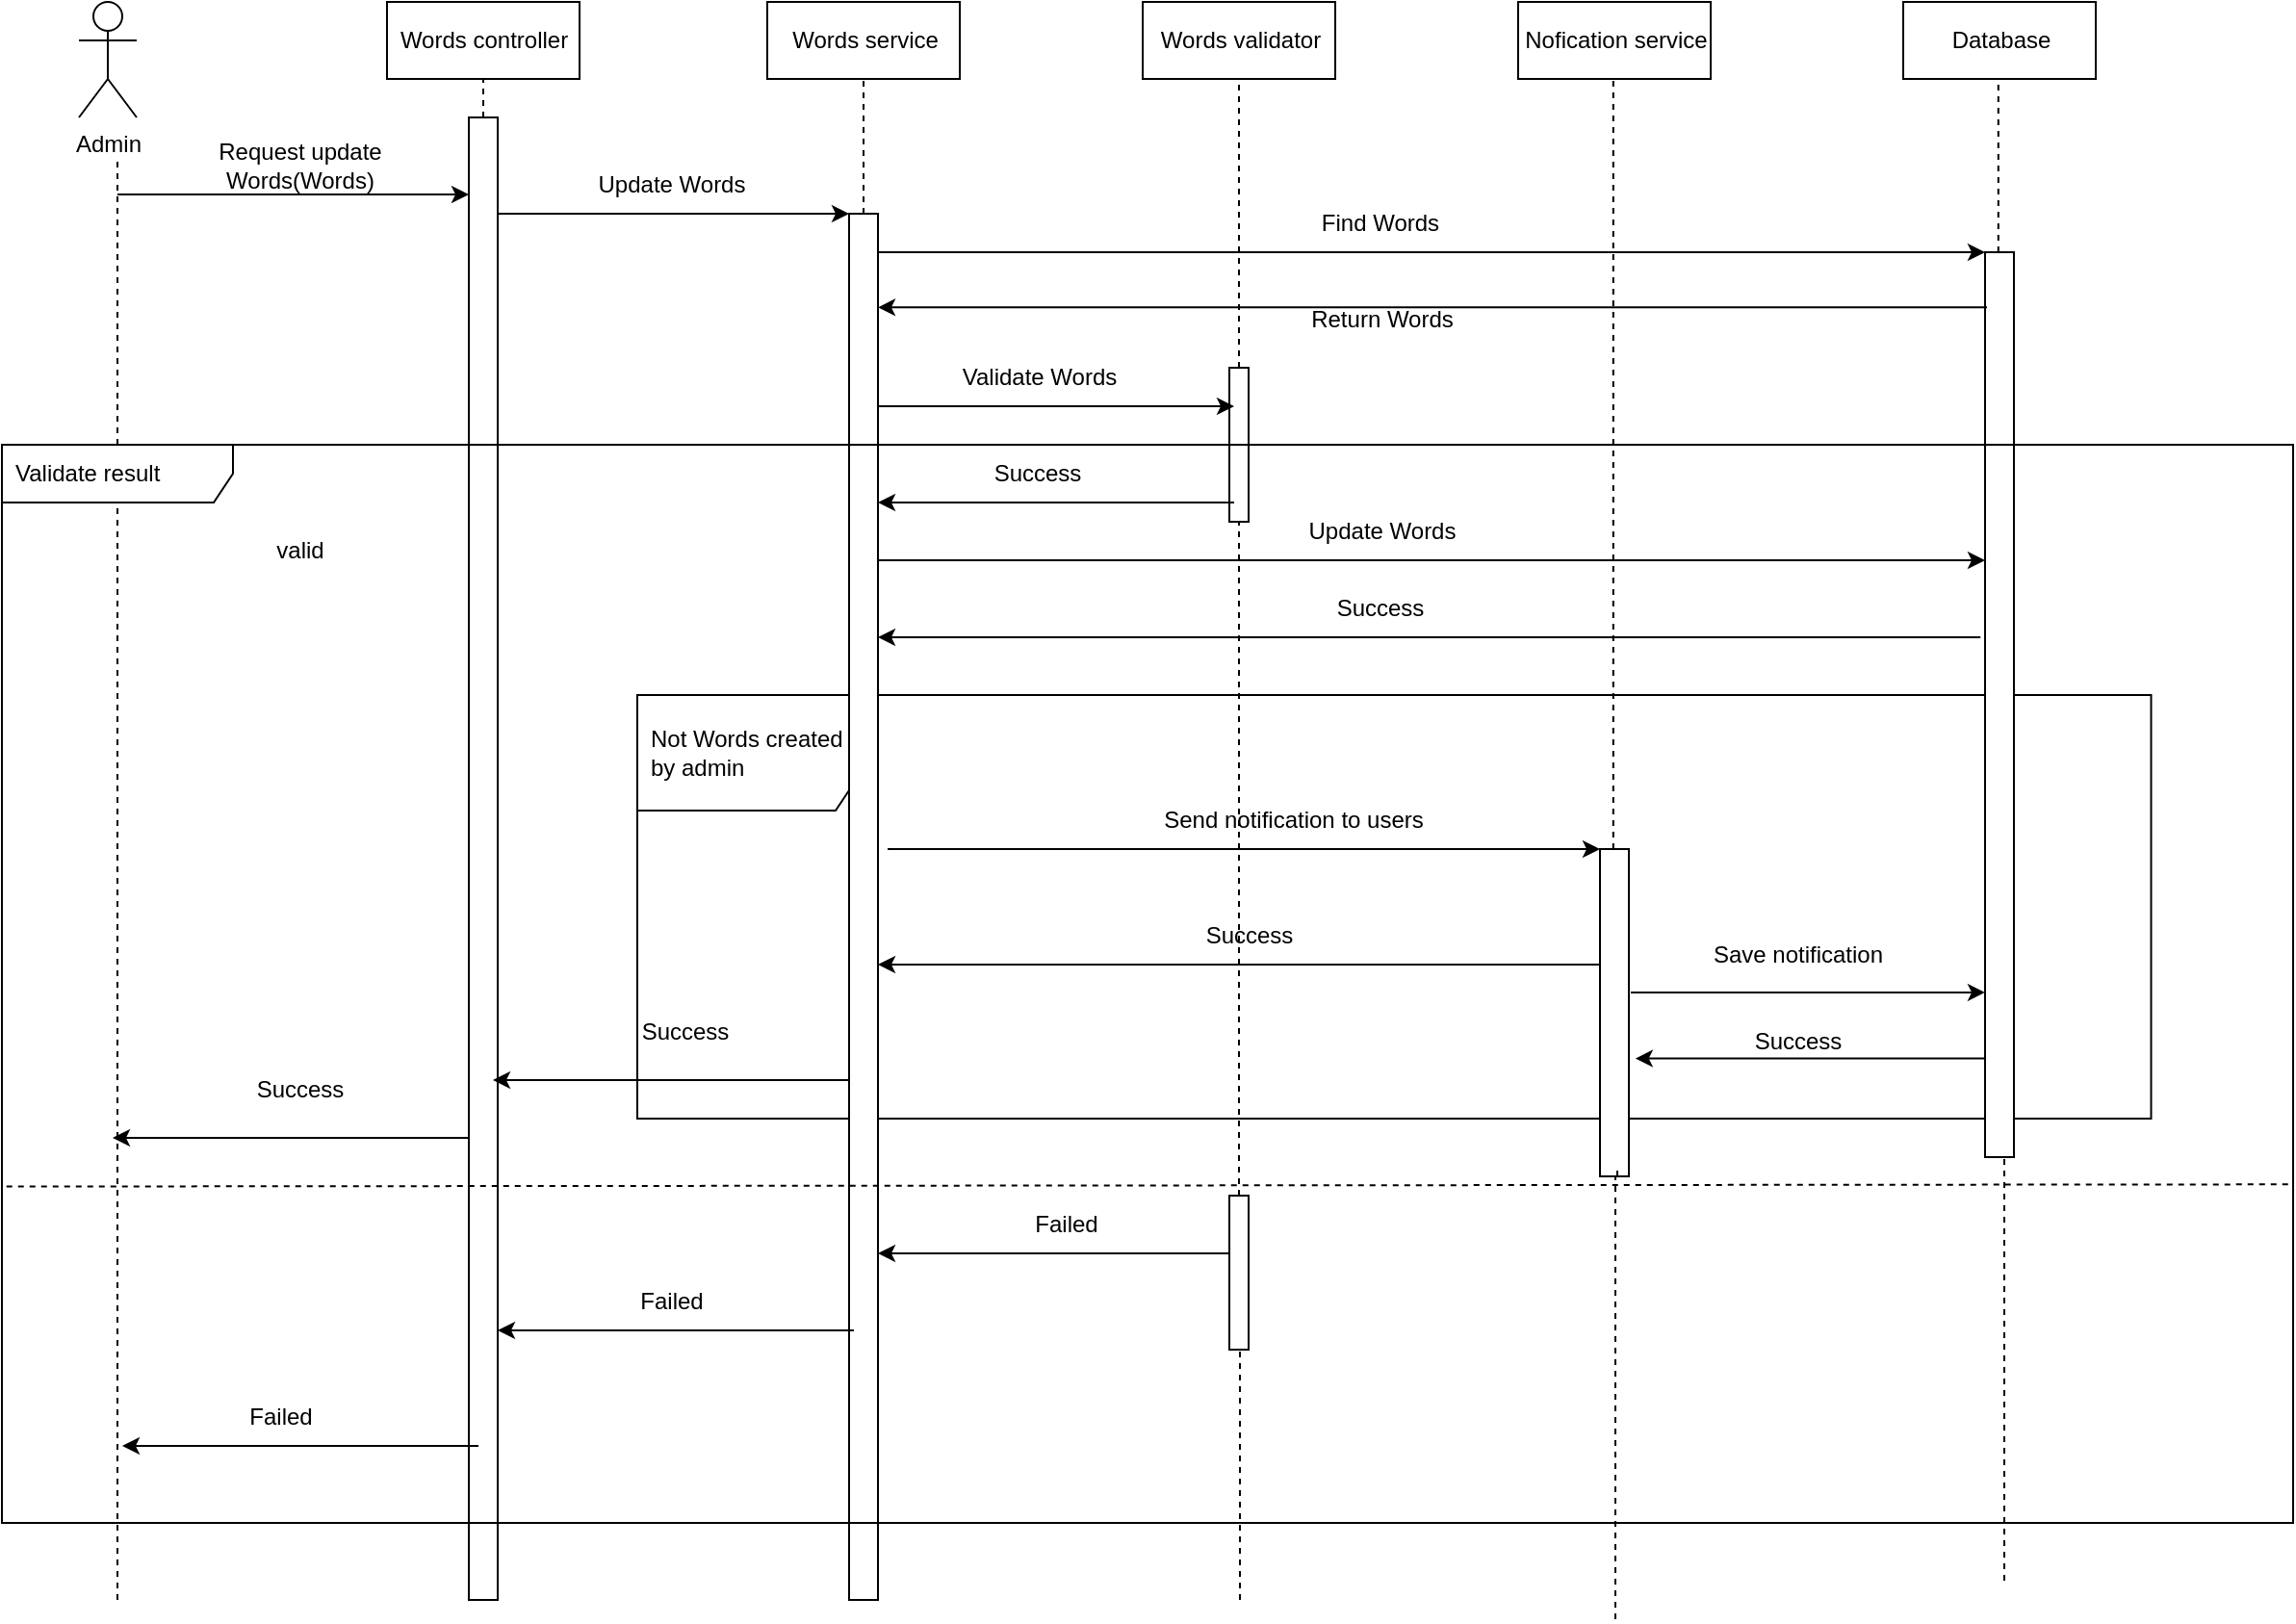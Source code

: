 <mxfile version="19.0.3" type="device"><diagram id="QZsSxLE6gTs0-gQy606H" name="Page-1"><mxGraphModel dx="981" dy="623" grid="1" gridSize="10" guides="1" tooltips="1" connect="1" arrows="1" fold="1" page="1" pageScale="1" pageWidth="3300" pageHeight="2339" math="0" shadow="0"><root><mxCell id="0"/><mxCell id="1" parent="0"/><mxCell id="9qtz6HwUbP01v36KYIB8-41" value="Not Words created by admin" style="shape=umlFrame;whiteSpace=wrap;html=1;width=113;height=60;boundedLbl=1;verticalAlign=middle;align=left;spacingLeft=5;" vertex="1" parent="1"><mxGeometry x="380" y="410" width="786.25" height="220" as="geometry"/></mxCell><mxCell id="9qtz6HwUbP01v36KYIB8-1" value="Admin" style="shape=umlActor;verticalLabelPosition=bottom;verticalAlign=top;html=1;outlineConnect=0;" vertex="1" parent="1"><mxGeometry x="90" y="50" width="30" height="60" as="geometry"/></mxCell><mxCell id="9qtz6HwUbP01v36KYIB8-2" value="" style="html=1;points=[];perimeter=orthogonalPerimeter;" vertex="1" parent="1"><mxGeometry x="292.5" y="110" width="15" height="770" as="geometry"/></mxCell><mxCell id="9qtz6HwUbP01v36KYIB8-3" value="" style="html=1;points=[];perimeter=orthogonalPerimeter;" vertex="1" parent="1"><mxGeometry x="490" y="160" width="15" height="720" as="geometry"/></mxCell><mxCell id="9qtz6HwUbP01v36KYIB8-4" value="" style="endArrow=classic;html=1;rounded=0;" edge="1" parent="1" target="9qtz6HwUbP01v36KYIB8-2"><mxGeometry width="50" height="50" relative="1" as="geometry"><mxPoint x="110" y="150" as="sourcePoint"/><mxPoint x="290" y="170" as="targetPoint"/></mxGeometry></mxCell><mxCell id="9qtz6HwUbP01v36KYIB8-5" value="" style="html=1;points=[];perimeter=orthogonalPerimeter;" vertex="1" parent="1"><mxGeometry x="880" y="490" width="15" height="170" as="geometry"/></mxCell><mxCell id="9qtz6HwUbP01v36KYIB8-6" value="" style="html=1;points=[];perimeter=orthogonalPerimeter;" vertex="1" parent="1"><mxGeometry x="1080" y="180" width="15" height="470" as="geometry"/></mxCell><mxCell id="9qtz6HwUbP01v36KYIB8-7" value="Request update Words(Words)" style="text;html=1;strokeColor=none;fillColor=none;align=center;verticalAlign=middle;whiteSpace=wrap;rounded=0;" vertex="1" parent="1"><mxGeometry x="140" y="120" width="130" height="30" as="geometry"/></mxCell><mxCell id="9qtz6HwUbP01v36KYIB8-8" value="&lt;span style=&quot;&quot;&gt;Words controller&lt;/span&gt;" style="html=1;" vertex="1" parent="1"><mxGeometry x="250" y="50" width="100" height="40" as="geometry"/></mxCell><mxCell id="9qtz6HwUbP01v36KYIB8-9" value="&lt;span style=&quot;&quot;&gt;Words service&lt;/span&gt;" style="html=1;" vertex="1" parent="1"><mxGeometry x="447.5" y="50" width="100" height="40" as="geometry"/></mxCell><mxCell id="9qtz6HwUbP01v36KYIB8-10" value="&lt;span style=&quot;&quot;&gt;Nofication service&lt;/span&gt;" style="html=1;" vertex="1" parent="1"><mxGeometry x="837.5" y="50" width="100" height="40" as="geometry"/></mxCell><mxCell id="9qtz6HwUbP01v36KYIB8-11" value="&lt;span style=&quot;&quot;&gt;Database&lt;/span&gt;" style="html=1;" vertex="1" parent="1"><mxGeometry x="1037.5" y="50" width="100" height="40" as="geometry"/></mxCell><mxCell id="9qtz6HwUbP01v36KYIB8-12" value="Return Words" style="text;html=1;strokeColor=none;fillColor=none;align=center;verticalAlign=middle;whiteSpace=wrap;rounded=0;" vertex="1" parent="1"><mxGeometry x="642.5" y="200" width="247.5" height="30" as="geometry"/></mxCell><mxCell id="9qtz6HwUbP01v36KYIB8-13" value="" style="endArrow=classic;html=1;rounded=0;exitX=0.067;exitY=0.061;exitDx=0;exitDy=0;exitPerimeter=0;" edge="1" parent="1" source="9qtz6HwUbP01v36KYIB8-6" target="9qtz6HwUbP01v36KYIB8-3"><mxGeometry width="50" height="50" relative="1" as="geometry"><mxPoint x="715" y="300" as="sourcePoint"/><mxPoint x="710" y="328" as="targetPoint"/></mxGeometry></mxCell><mxCell id="9qtz6HwUbP01v36KYIB8-14" value="Success" style="text;html=1;strokeColor=none;fillColor=none;align=center;verticalAlign=middle;whiteSpace=wrap;rounded=0;" vertex="1" parent="1"><mxGeometry x="532.5" y="280" width="110" height="30" as="geometry"/></mxCell><mxCell id="9qtz6HwUbP01v36KYIB8-15" value="" style="endArrow=classic;html=1;rounded=0;" edge="1" parent="1" target="9qtz6HwUbP01v36KYIB8-5"><mxGeometry width="50" height="50" relative="1" as="geometry"><mxPoint x="510" y="490" as="sourcePoint"/><mxPoint x="881.23" y="380.32" as="targetPoint"/></mxGeometry></mxCell><mxCell id="9qtz6HwUbP01v36KYIB8-16" value="Send notification to users" style="text;html=1;strokeColor=none;fillColor=none;align=center;verticalAlign=middle;whiteSpace=wrap;rounded=0;" vertex="1" parent="1"><mxGeometry x="611.25" y="460" width="220" height="30" as="geometry"/></mxCell><mxCell id="9qtz6HwUbP01v36KYIB8-17" value="" style="endArrow=classic;html=1;rounded=0;exitX=1.067;exitY=0.438;exitDx=0;exitDy=0;exitPerimeter=0;" edge="1" parent="1" source="9qtz6HwUbP01v36KYIB8-5" target="9qtz6HwUbP01v36KYIB8-6"><mxGeometry width="50" height="50" relative="1" as="geometry"><mxPoint x="895" y="400.0" as="sourcePoint"/><mxPoint x="1080" y="400" as="targetPoint"/></mxGeometry></mxCell><mxCell id="9qtz6HwUbP01v36KYIB8-18" value="Save notification" style="text;html=1;strokeColor=none;fillColor=none;align=center;verticalAlign=middle;whiteSpace=wrap;rounded=0;" vertex="1" parent="1"><mxGeometry x="927.5" y="530" width="110" height="30" as="geometry"/></mxCell><mxCell id="9qtz6HwUbP01v36KYIB8-19" value="" style="endArrow=classic;html=1;rounded=0;entryX=1.227;entryY=0.64;entryDx=0;entryDy=0;entryPerimeter=0;" edge="1" parent="1" source="9qtz6HwUbP01v36KYIB8-6" target="9qtz6HwUbP01v36KYIB8-5"><mxGeometry width="50" height="50" relative="1" as="geometry"><mxPoint x="1050.63" y="460.2" as="sourcePoint"/><mxPoint x="680" y="460" as="targetPoint"/></mxGeometry></mxCell><mxCell id="9qtz6HwUbP01v36KYIB8-20" value="Success" style="text;html=1;strokeColor=none;fillColor=none;align=center;verticalAlign=middle;whiteSpace=wrap;rounded=0;" vertex="1" parent="1"><mxGeometry x="927.5" y="575" width="110" height="30" as="geometry"/></mxCell><mxCell id="9qtz6HwUbP01v36KYIB8-21" value="Success" style="text;html=1;strokeColor=none;fillColor=none;align=center;verticalAlign=middle;whiteSpace=wrap;rounded=0;" vertex="1" parent="1"><mxGeometry x="642.5" y="520" width="110" height="30" as="geometry"/></mxCell><mxCell id="9qtz6HwUbP01v36KYIB8-22" value="" style="endArrow=classic;html=1;rounded=0;" edge="1" parent="1"><mxGeometry width="50" height="50" relative="1" as="geometry"><mxPoint x="292.5" y="640" as="sourcePoint"/><mxPoint x="107.5" y="640" as="targetPoint"/></mxGeometry></mxCell><mxCell id="9qtz6HwUbP01v36KYIB8-23" value="Success" style="text;html=1;strokeColor=none;fillColor=none;align=center;verticalAlign=middle;whiteSpace=wrap;rounded=0;" vertex="1" parent="1"><mxGeometry x="150" y="600" width="110" height="30" as="geometry"/></mxCell><mxCell id="9qtz6HwUbP01v36KYIB8-24" value="" style="endArrow=none;html=1;rounded=0;entryX=0.667;entryY=1.333;entryDx=0;entryDy=0;entryPerimeter=0;shadow=0;dashed=1" edge="1" parent="1" target="9qtz6HwUbP01v36KYIB8-1"><mxGeometry width="50" height="50" relative="1" as="geometry"><mxPoint x="110" y="880" as="sourcePoint"/><mxPoint x="100" y="190" as="targetPoint"/></mxGeometry></mxCell><mxCell id="9qtz6HwUbP01v36KYIB8-25" value="" style="endArrow=none;dashed=1;html=1;rounded=0;shadow=0;" edge="1" parent="1" source="9qtz6HwUbP01v36KYIB8-3" target="9qtz6HwUbP01v36KYIB8-9"><mxGeometry width="50" height="50" relative="1" as="geometry"><mxPoint x="696.91" y="230" as="sourcePoint"/><mxPoint x="696.91" y="90" as="targetPoint"/></mxGeometry></mxCell><mxCell id="9qtz6HwUbP01v36KYIB8-26" value="" style="endArrow=none;dashed=1;html=1;rounded=0;shadow=0;entryX=0.5;entryY=1;entryDx=0;entryDy=0;" edge="1" parent="1" source="9qtz6HwUbP01v36KYIB8-5"><mxGeometry width="50" height="50" relative="1" as="geometry"><mxPoint x="886.91" y="230" as="sourcePoint"/><mxPoint x="886.91" y="90" as="targetPoint"/></mxGeometry></mxCell><mxCell id="9qtz6HwUbP01v36KYIB8-27" value="" style="endArrow=none;dashed=1;html=1;rounded=0;shadow=0;entryX=0.5;entryY=1;entryDx=0;entryDy=0;" edge="1" parent="1" source="9qtz6HwUbP01v36KYIB8-6"><mxGeometry width="50" height="50" relative="1" as="geometry"><mxPoint x="1086.91" y="230" as="sourcePoint"/><mxPoint x="1086.91" y="90" as="targetPoint"/></mxGeometry></mxCell><mxCell id="9qtz6HwUbP01v36KYIB8-28" value="" style="endArrow=none;dashed=1;html=1;rounded=0;shadow=0;entryX=0.5;entryY=1;entryDx=0;entryDy=0;" edge="1" parent="1" source="9qtz6HwUbP01v36KYIB8-2" target="9qtz6HwUbP01v36KYIB8-8"><mxGeometry width="50" height="50" relative="1" as="geometry"><mxPoint x="350" y="250" as="sourcePoint"/><mxPoint x="350" y="110" as="targetPoint"/></mxGeometry></mxCell><mxCell id="9qtz6HwUbP01v36KYIB8-29" value="" style="endArrow=none;dashed=1;html=1;rounded=0;shadow=0;entryX=0.6;entryY=0.012;entryDx=0;entryDy=0;entryPerimeter=0;" edge="1" parent="1" source="9qtz6HwUbP01v36KYIB8-5"><mxGeometry width="50" height="50" relative="1" as="geometry"><mxPoint x="1000.0" y="405" as="sourcePoint"/><mxPoint x="889" y="656.44" as="targetPoint"/></mxGeometry></mxCell><mxCell id="9qtz6HwUbP01v36KYIB8-30" value="" style="endArrow=classic;html=1;rounded=0;" edge="1" parent="1"><mxGeometry width="50" height="50" relative="1" as="geometry"><mxPoint x="490" y="610" as="sourcePoint"/><mxPoint x="305" y="610" as="targetPoint"/></mxGeometry></mxCell><mxCell id="9qtz6HwUbP01v36KYIB8-31" value="Success" style="text;html=1;strokeColor=none;fillColor=none;align=center;verticalAlign=middle;whiteSpace=wrap;rounded=0;" vertex="1" parent="1"><mxGeometry x="350" y="570" width="110" height="30" as="geometry"/></mxCell><mxCell id="9qtz6HwUbP01v36KYIB8-32" value="" style="endArrow=classic;html=1;rounded=0;" edge="1" parent="1"><mxGeometry width="50" height="50" relative="1" as="geometry"><mxPoint x="307.5" y="160" as="sourcePoint"/><mxPoint x="490" y="160" as="targetPoint"/></mxGeometry></mxCell><mxCell id="9qtz6HwUbP01v36KYIB8-33" value="Update Words" style="text;html=1;strokeColor=none;fillColor=none;align=center;verticalAlign=middle;whiteSpace=wrap;rounded=0;" vertex="1" parent="1"><mxGeometry x="332.5" y="130" width="130" height="30" as="geometry"/></mxCell><mxCell id="9qtz6HwUbP01v36KYIB8-34" value="" style="endArrow=classic;html=1;rounded=0;exitX=1;exitY=0.148;exitDx=0;exitDy=0;exitPerimeter=0;" edge="1" parent="1"><mxGeometry width="50" height="50" relative="1" as="geometry"><mxPoint x="505" y="180" as="sourcePoint"/><mxPoint x="1080" y="180" as="targetPoint"/></mxGeometry></mxCell><mxCell id="9qtz6HwUbP01v36KYIB8-35" value="Find Words" style="text;html=1;strokeColor=none;fillColor=none;align=center;verticalAlign=middle;whiteSpace=wrap;rounded=0;" vertex="1" parent="1"><mxGeometry x="701.25" y="150" width="130" height="30" as="geometry"/></mxCell><mxCell id="9qtz6HwUbP01v36KYIB8-36" value="" style="endArrow=classic;html=1;rounded=0;exitX=1;exitY=0.148;exitDx=0;exitDy=0;exitPerimeter=0;" edge="1" parent="1"><mxGeometry width="50" height="50" relative="1" as="geometry"><mxPoint x="505" y="340" as="sourcePoint"/><mxPoint x="1080" y="340" as="targetPoint"/></mxGeometry></mxCell><mxCell id="9qtz6HwUbP01v36KYIB8-37" value="Update Words" style="text;html=1;strokeColor=none;fillColor=none;align=center;verticalAlign=middle;whiteSpace=wrap;rounded=0;" vertex="1" parent="1"><mxGeometry x="642.5" y="310" width="247.5" height="30" as="geometry"/></mxCell><mxCell id="9qtz6HwUbP01v36KYIB8-38" value="" style="endArrow=classic;html=1;rounded=0;exitX=-0.159;exitY=0.104;exitDx=0;exitDy=0;exitPerimeter=0;" edge="1" parent="1"><mxGeometry width="50" height="50" relative="1" as="geometry"><mxPoint x="1077.615" y="380.0" as="sourcePoint"/><mxPoint x="505" y="380.0" as="targetPoint"/></mxGeometry></mxCell><mxCell id="9qtz6HwUbP01v36KYIB8-39" value="" style="endArrow=classic;html=1;rounded=0;" edge="1" parent="1"><mxGeometry width="50" height="50" relative="1" as="geometry"><mxPoint x="880" y="550" as="sourcePoint"/><mxPoint x="505" y="550" as="targetPoint"/></mxGeometry></mxCell><mxCell id="9qtz6HwUbP01v36KYIB8-42" value="&lt;span style=&quot;&quot;&gt;Words validator&lt;/span&gt;" style="html=1;" vertex="1" parent="1"><mxGeometry x="642.5" y="50" width="100" height="40" as="geometry"/></mxCell><mxCell id="9qtz6HwUbP01v36KYIB8-43" value="" style="endArrow=none;dashed=1;html=1;rounded=0;shadow=0;entryX=0.5;entryY=1;entryDx=0;entryDy=0;" edge="1" parent="1" source="9qtz6HwUbP01v36KYIB8-47" target="9qtz6HwUbP01v36KYIB8-42"><mxGeometry width="50" height="50" relative="1" as="geometry"><mxPoint x="680" y="180" as="sourcePoint"/><mxPoint x="680" y="110" as="targetPoint"/></mxGeometry></mxCell><mxCell id="9qtz6HwUbP01v36KYIB8-47" value="" style="html=1;points=[];perimeter=orthogonalPerimeter;" vertex="1" parent="1"><mxGeometry x="687.5" y="240" width="10" height="80" as="geometry"/></mxCell><mxCell id="9qtz6HwUbP01v36KYIB8-48" value="" style="endArrow=none;dashed=1;html=1;rounded=0;shadow=0;" edge="1" parent="1" source="9qtz6HwUbP01v36KYIB8-56" target="9qtz6HwUbP01v36KYIB8-47"><mxGeometry width="50" height="50" relative="1" as="geometry"><mxPoint x="693" y="670" as="sourcePoint"/><mxPoint x="780" y="350" as="targetPoint"/></mxGeometry></mxCell><mxCell id="9qtz6HwUbP01v36KYIB8-49" value="" style="endArrow=classic;html=1;rounded=0;" edge="1" parent="1"><mxGeometry width="50" height="50" relative="1" as="geometry"><mxPoint x="690" y="310" as="sourcePoint"/><mxPoint x="505" y="310" as="targetPoint"/></mxGeometry></mxCell><mxCell id="9qtz6HwUbP01v36KYIB8-50" value="" style="endArrow=none;html=1;rounded=0;endFill=0;startArrow=classic;startFill=1;" edge="1" parent="1"><mxGeometry width="50" height="50" relative="1" as="geometry"><mxPoint x="690" y="260" as="sourcePoint"/><mxPoint x="505" y="260" as="targetPoint"/></mxGeometry></mxCell><mxCell id="9qtz6HwUbP01v36KYIB8-51" value="Validate Words" style="text;html=1;strokeColor=none;fillColor=none;align=center;verticalAlign=middle;whiteSpace=wrap;rounded=0;" vertex="1" parent="1"><mxGeometry x="505" y="230" width="167.5" height="30" as="geometry"/></mxCell><mxCell id="9qtz6HwUbP01v36KYIB8-53" value="Success" style="text;html=1;strokeColor=none;fillColor=none;align=center;verticalAlign=middle;whiteSpace=wrap;rounded=0;" vertex="1" parent="1"><mxGeometry x="711.25" y="350" width="110" height="30" as="geometry"/></mxCell><mxCell id="9qtz6HwUbP01v36KYIB8-54" value="valid" style="text;html=1;strokeColor=none;fillColor=none;align=center;verticalAlign=middle;whiteSpace=wrap;rounded=0;" vertex="1" parent="1"><mxGeometry x="175" y="320" width="60" height="30" as="geometry"/></mxCell><mxCell id="9qtz6HwUbP01v36KYIB8-55" value="" style="endArrow=classic;html=1;rounded=0;" edge="1" parent="1"><mxGeometry width="50" height="50" relative="1" as="geometry"><mxPoint x="690" y="700" as="sourcePoint"/><mxPoint x="505" y="700" as="targetPoint"/></mxGeometry></mxCell><mxCell id="9qtz6HwUbP01v36KYIB8-56" value="" style="html=1;points=[];perimeter=orthogonalPerimeter;" vertex="1" parent="1"><mxGeometry x="687.5" y="670" width="10" height="80" as="geometry"/></mxCell><mxCell id="9qtz6HwUbP01v36KYIB8-57" value="" style="endArrow=none;dashed=1;html=1;rounded=0;" edge="1" parent="1" target="9qtz6HwUbP01v36KYIB8-56"><mxGeometry width="50" height="50" relative="1" as="geometry"><mxPoint x="693" y="880" as="sourcePoint"/><mxPoint x="730" y="880" as="targetPoint"/></mxGeometry></mxCell><mxCell id="9qtz6HwUbP01v36KYIB8-58" value="Failed" style="text;html=1;strokeColor=none;fillColor=none;align=center;verticalAlign=middle;whiteSpace=wrap;rounded=0;" vertex="1" parent="1"><mxGeometry x="547.5" y="670" width="110" height="30" as="geometry"/></mxCell><mxCell id="9qtz6HwUbP01v36KYIB8-59" value="" style="endArrow=classic;html=1;rounded=0;" edge="1" parent="1"><mxGeometry width="50" height="50" relative="1" as="geometry"><mxPoint x="492.5" y="740" as="sourcePoint"/><mxPoint x="307.5" y="740" as="targetPoint"/></mxGeometry></mxCell><mxCell id="9qtz6HwUbP01v36KYIB8-60" value="Failed" style="text;html=1;strokeColor=none;fillColor=none;align=center;verticalAlign=middle;whiteSpace=wrap;rounded=0;" vertex="1" parent="1"><mxGeometry x="342.5" y="710" width="110" height="30" as="geometry"/></mxCell><mxCell id="9qtz6HwUbP01v36KYIB8-63" value="" style="endArrow=classic;html=1;rounded=0;" edge="1" parent="1"><mxGeometry width="50" height="50" relative="1" as="geometry"><mxPoint x="297.5" y="800" as="sourcePoint"/><mxPoint x="112.5" y="800" as="targetPoint"/></mxGeometry></mxCell><mxCell id="9qtz6HwUbP01v36KYIB8-64" value="Failed" style="text;html=1;strokeColor=none;fillColor=none;align=center;verticalAlign=middle;whiteSpace=wrap;rounded=0;" vertex="1" parent="1"><mxGeometry x="140" y="770" width="110" height="30" as="geometry"/></mxCell><mxCell id="9qtz6HwUbP01v36KYIB8-65" value="" style="endArrow=none;dashed=1;html=1;rounded=0;exitX=0.002;exitY=0.688;exitDx=0;exitDy=0;exitPerimeter=0;entryX=0.999;entryY=0.686;entryDx=0;entryDy=0;entryPerimeter=0;" edge="1" parent="1" source="9qtz6HwUbP01v36KYIB8-52" target="9qtz6HwUbP01v36KYIB8-52"><mxGeometry width="50" height="50" relative="1" as="geometry"><mxPoint x="150" y="560" as="sourcePoint"/><mxPoint x="200" y="510" as="targetPoint"/></mxGeometry></mxCell><mxCell id="9qtz6HwUbP01v36KYIB8-66" value="" style="endArrow=none;dashed=1;html=1;rounded=0;" edge="1" parent="1" target="9qtz6HwUbP01v36KYIB8-5"><mxGeometry width="50" height="50" relative="1" as="geometry"><mxPoint x="888" y="890" as="sourcePoint"/><mxPoint x="870" y="870" as="targetPoint"/></mxGeometry></mxCell><mxCell id="9qtz6HwUbP01v36KYIB8-67" value="" style="endArrow=none;dashed=1;html=1;rounded=0;" edge="1" parent="1"><mxGeometry width="50" height="50" relative="1" as="geometry"><mxPoint x="1090" y="870" as="sourcePoint"/><mxPoint x="1090" y="650" as="targetPoint"/></mxGeometry></mxCell><mxCell id="9qtz6HwUbP01v36KYIB8-52" value="Validate result" style="shape=umlFrame;whiteSpace=wrap;html=1;width=120;height=30;boundedLbl=1;verticalAlign=middle;align=left;spacingLeft=5;" vertex="1" parent="1"><mxGeometry x="50" y="280" width="1190" height="560" as="geometry"/></mxCell></root></mxGraphModel></diagram></mxfile>